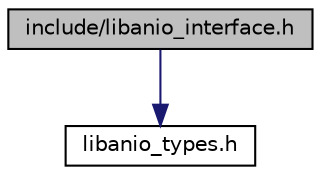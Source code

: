 digraph "include/libanio_interface.h"
{
  edge [fontname="Helvetica",fontsize="10",labelfontname="Helvetica",labelfontsize="10"];
  node [fontname="Helvetica",fontsize="10",shape=record];
  Node1 [label="include/libanio_interface.h",height=0.2,width=0.4,color="black", fillcolor="grey75", style="filled", fontcolor="black"];
  Node1 -> Node2 [color="midnightblue",fontsize="10",style="solid",fontname="Helvetica"];
  Node2 [label="libanio_types.h",height=0.2,width=0.4,color="black", fillcolor="white", style="filled",URL="$libanio__types_8h.html"];
}
